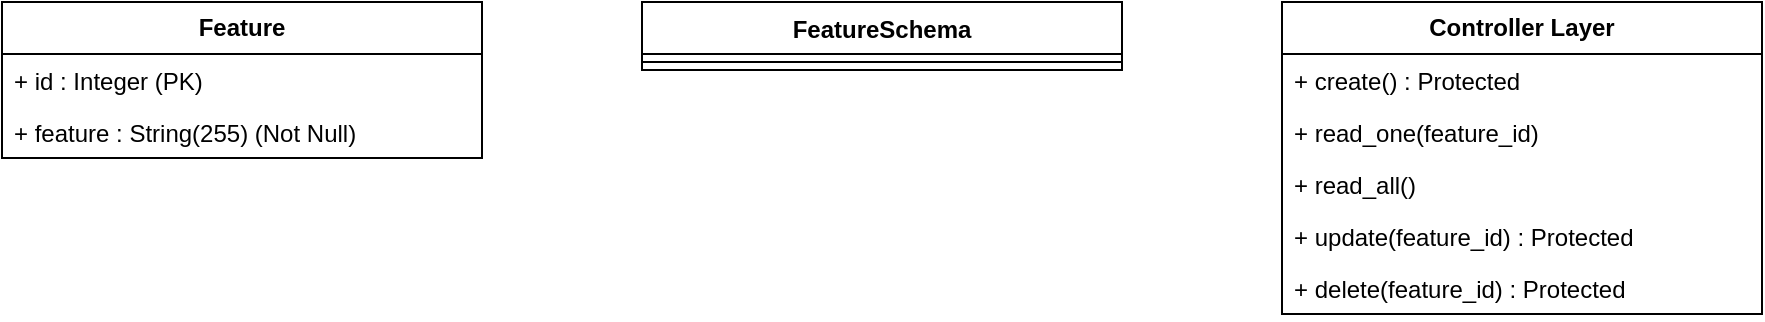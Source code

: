 <mxfile version="25.0.1">
  <diagram name="Page-1" id="8s2ck6_6bpzcL5uv7iTa">
    <mxGraphModel dx="1098" dy="1180" grid="1" gridSize="10" guides="1" tooltips="1" connect="1" arrows="1" fold="1" page="1" pageScale="1" pageWidth="827" pageHeight="1169" math="0" shadow="0">
      <root>
        <mxCell id="0" />
        <mxCell id="1" parent="0" />
        <mxCell id="mh5r6gQmbrI7zzsXijdf-1" value="FeatureSchema" style="swimlane;fontStyle=1;align=center;verticalAlign=top;childLayout=stackLayout;horizontal=1;startSize=26;horizontalStack=0;resizeParent=1;resizeParentMax=0;resizeLast=0;collapsible=1;marginBottom=0;whiteSpace=wrap;html=1;" vertex="1" parent="1">
          <mxGeometry x="360" y="38" width="240" height="34" as="geometry" />
        </mxCell>
        <mxCell id="mh5r6gQmbrI7zzsXijdf-2" value="" style="line;strokeWidth=1;fillColor=none;align=left;verticalAlign=middle;spacingTop=-1;spacingLeft=3;spacingRight=3;rotatable=0;labelPosition=right;points=[];portConstraint=eastwest;strokeColor=inherit;" vertex="1" parent="mh5r6gQmbrI7zzsXijdf-1">
          <mxGeometry y="26" width="240" height="8" as="geometry" />
        </mxCell>
        <mxCell id="mh5r6gQmbrI7zzsXijdf-3" value="&lt;b&gt;Feature&lt;/b&gt;" style="swimlane;fontStyle=0;childLayout=stackLayout;horizontal=1;startSize=26;fillColor=none;horizontalStack=0;resizeParent=1;resizeParentMax=0;resizeLast=0;collapsible=1;marginBottom=0;whiteSpace=wrap;html=1;" vertex="1" parent="1">
          <mxGeometry x="40" y="38" width="240" height="78" as="geometry" />
        </mxCell>
        <mxCell id="mh5r6gQmbrI7zzsXijdf-4" value="+ id : Integer (PK)" style="text;strokeColor=none;fillColor=none;align=left;verticalAlign=top;spacingLeft=4;spacingRight=4;overflow=hidden;rotatable=0;points=[[0,0.5],[1,0.5]];portConstraint=eastwest;whiteSpace=wrap;html=1;" vertex="1" parent="mh5r6gQmbrI7zzsXijdf-3">
          <mxGeometry y="26" width="240" height="26" as="geometry" />
        </mxCell>
        <mxCell id="mh5r6gQmbrI7zzsXijdf-5" value="+ feature : String(255) (Not Null)" style="text;strokeColor=none;fillColor=none;align=left;verticalAlign=top;spacingLeft=4;spacingRight=4;overflow=hidden;rotatable=0;points=[[0,0.5],[1,0.5]];portConstraint=eastwest;whiteSpace=wrap;html=1;" vertex="1" parent="mh5r6gQmbrI7zzsXijdf-3">
          <mxGeometry y="52" width="240" height="26" as="geometry" />
        </mxCell>
        <mxCell id="mh5r6gQmbrI7zzsXijdf-6" value="&lt;b&gt;Controller Layer&lt;/b&gt;" style="swimlane;fontStyle=0;childLayout=stackLayout;horizontal=1;startSize=26;fillColor=none;horizontalStack=0;resizeParent=1;resizeParentMax=0;resizeLast=0;collapsible=1;marginBottom=0;whiteSpace=wrap;html=1;" vertex="1" parent="1">
          <mxGeometry x="680" y="38" width="240" height="156" as="geometry" />
        </mxCell>
        <mxCell id="mh5r6gQmbrI7zzsXijdf-7" value="+ create() : Protected" style="text;strokeColor=none;fillColor=none;align=left;verticalAlign=top;spacingLeft=4;spacingRight=4;overflow=hidden;rotatable=0;points=[[0,0.5],[1,0.5]];portConstraint=eastwest;whiteSpace=wrap;html=1;" vertex="1" parent="mh5r6gQmbrI7zzsXijdf-6">
          <mxGeometry y="26" width="240" height="26" as="geometry" />
        </mxCell>
        <mxCell id="mh5r6gQmbrI7zzsXijdf-8" value="+ read_one(feature_id)" style="text;strokeColor=none;fillColor=none;align=left;verticalAlign=top;spacingLeft=4;spacingRight=4;overflow=hidden;rotatable=0;points=[[0,0.5],[1,0.5]];portConstraint=eastwest;whiteSpace=wrap;html=1;" vertex="1" parent="mh5r6gQmbrI7zzsXijdf-6">
          <mxGeometry y="52" width="240" height="26" as="geometry" />
        </mxCell>
        <mxCell id="mh5r6gQmbrI7zzsXijdf-9" value="+ read_all()&amp;nbsp;" style="text;strokeColor=none;fillColor=none;align=left;verticalAlign=top;spacingLeft=4;spacingRight=4;overflow=hidden;rotatable=0;points=[[0,0.5],[1,0.5]];portConstraint=eastwest;whiteSpace=wrap;html=1;" vertex="1" parent="mh5r6gQmbrI7zzsXijdf-6">
          <mxGeometry y="78" width="240" height="26" as="geometry" />
        </mxCell>
        <mxCell id="mh5r6gQmbrI7zzsXijdf-10" value="+ update(feature_id) : Protected" style="text;strokeColor=none;fillColor=none;align=left;verticalAlign=top;spacingLeft=4;spacingRight=4;overflow=hidden;rotatable=0;points=[[0,0.5],[1,0.5]];portConstraint=eastwest;whiteSpace=wrap;html=1;" vertex="1" parent="mh5r6gQmbrI7zzsXijdf-6">
          <mxGeometry y="104" width="240" height="26" as="geometry" />
        </mxCell>
        <mxCell id="mh5r6gQmbrI7zzsXijdf-11" value="+ delete(feature_id) : Protected&amp;nbsp;" style="text;strokeColor=none;fillColor=none;align=left;verticalAlign=top;spacingLeft=4;spacingRight=4;overflow=hidden;rotatable=0;points=[[0,0.5],[1,0.5]];portConstraint=eastwest;whiteSpace=wrap;html=1;" vertex="1" parent="mh5r6gQmbrI7zzsXijdf-6">
          <mxGeometry y="130" width="240" height="26" as="geometry" />
        </mxCell>
      </root>
    </mxGraphModel>
  </diagram>
</mxfile>
